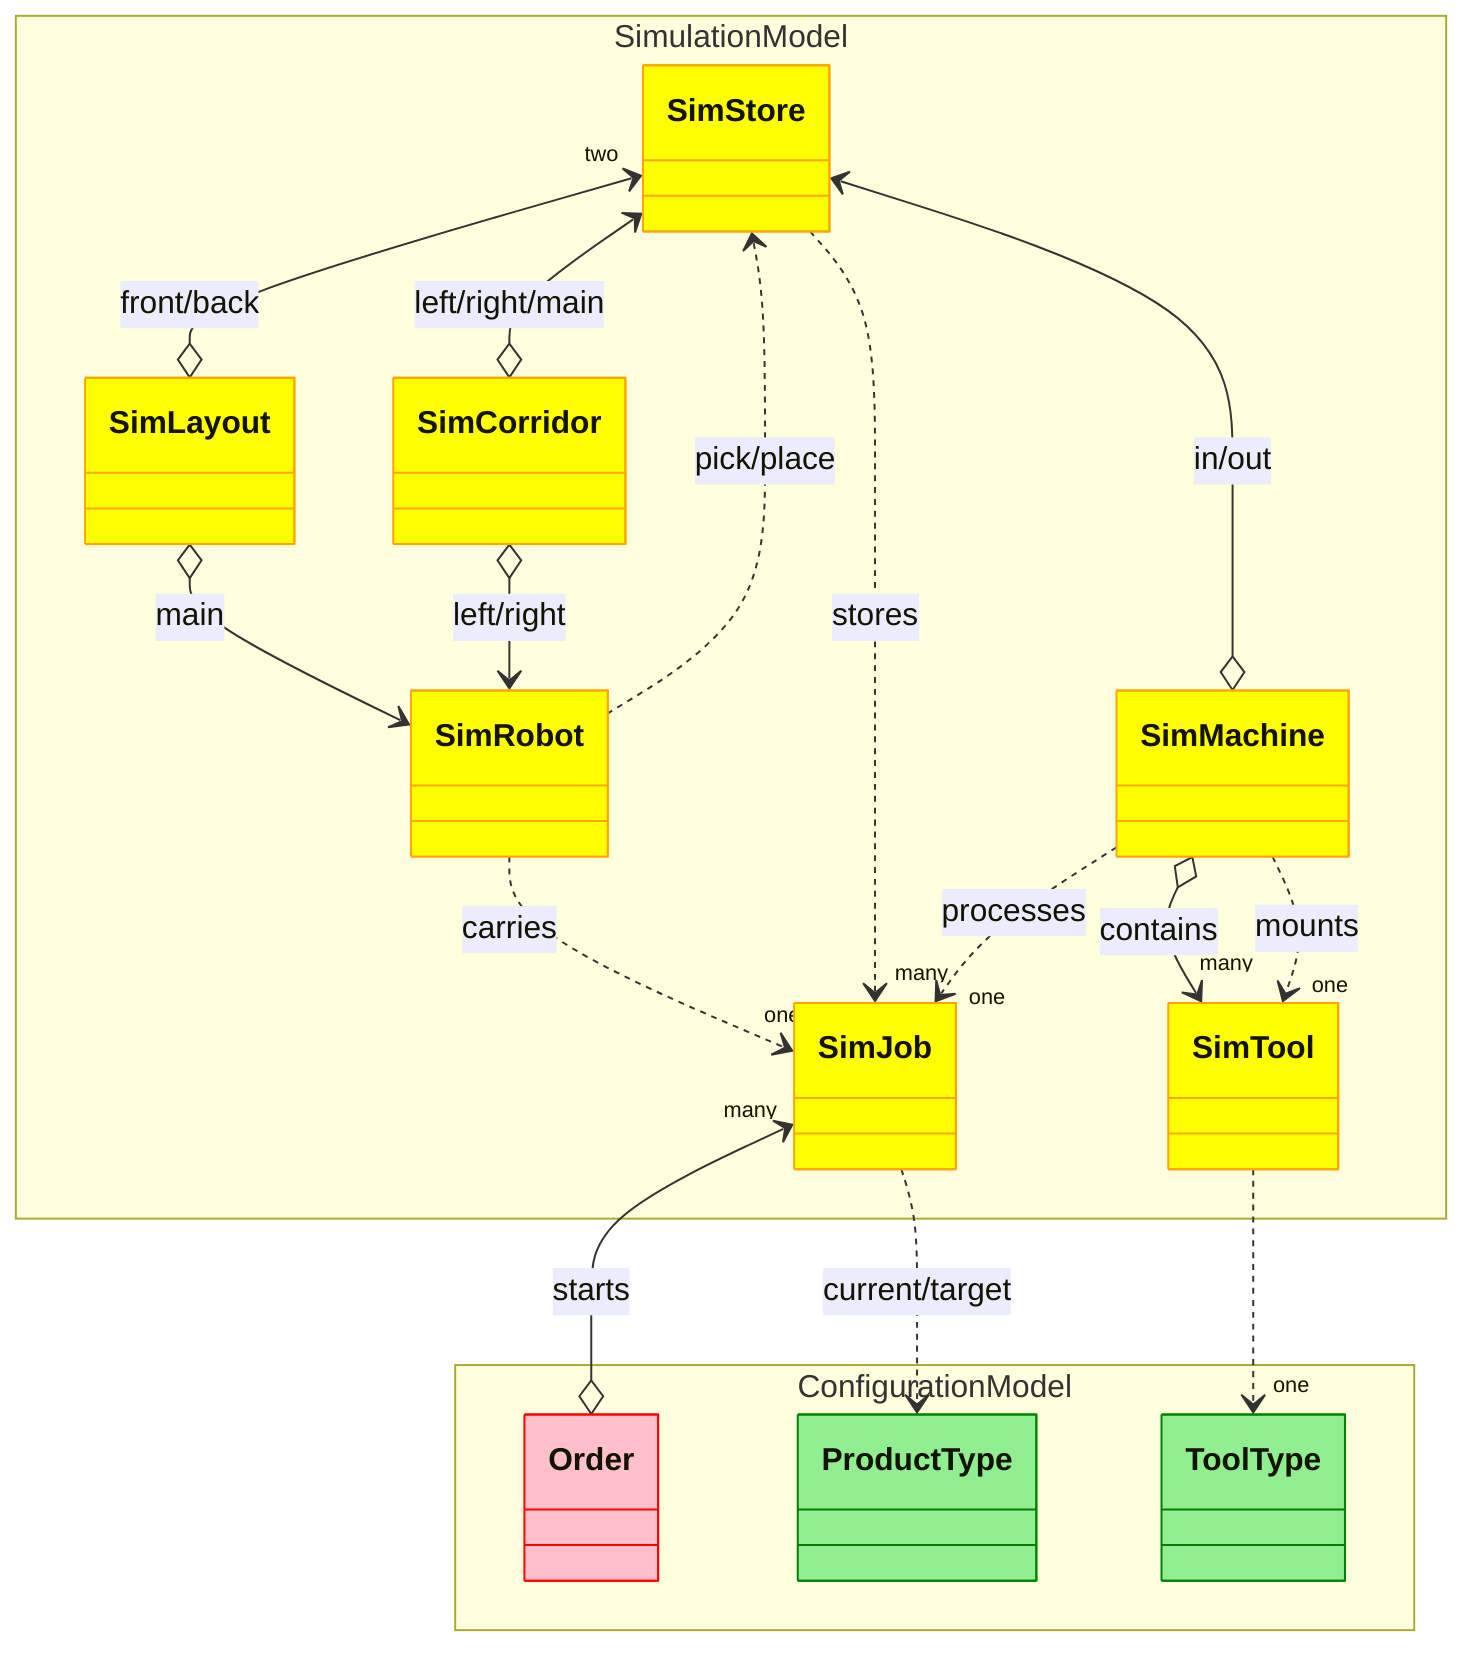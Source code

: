 classDiagram

    namespace SimulationModel {

        class SimStore {
        }
        class SimJob {
        }
        class SimRobot {
        }
        class SimMachine {
        }
        class SimTool {
        }
        class SimCorridor {
        }
        class SimLayout {
        }

    }

    namespace ConfigurationModel {

        class Order {
        }
        class ProductType {
        }
        class ToolType {
        }

    }

    SimLayout o--> SimRobot: main

    SimCorridor o--> SimRobot: left/right

    SimStore <.. SimRobot: pick/place
    
    SimRobot ..>"one" SimJob: carries

    SimStore ..>"many" SimJob: stores
    SimStore <--o SimMachine: in/out
    SimStore <--o SimCorridor: left/right/main
    SimStore "two"<--o SimLayout: front/back

    SimMachine ..>"one" SimJob: processes
    SimMachine o-->"many" SimTool: contains
    SimMachine ..>"one" SimTool: mounts

    SimJob "many"<--o Order: starts
    SimJob ..> ProductType: current/target

    SimTool ..>"one" ToolType


    style OperationType fill:lightgreen,stroke:green
    style ProductType fill:lightgreen,stroke:green
    style ToolType fill:lightgreen,stroke:green
    style MachineType fill:lightgreen,stroke:green

    style Scenario fill:pink,stroke:red
    style Order fill:pink,stroke:red

    style Layout fill:lightblue,stroke:blue
    style Corridor fill:lightblue,stroke:blue
    style Machine fill:lightblue,stroke:blue


    style SimRobot fill:yellow,stroke:orange
    style SimJob fill:yellow,stroke:orange
    style SimMachine fill:yellow,stroke:orange
    style SimTool fill:yellow,stroke:orange
    style SimStore fill:yellow,stroke:orange
    style SimCorridor fill:yellow,stroke:orange
    style SimLayout fill:yellow,stroke:orange